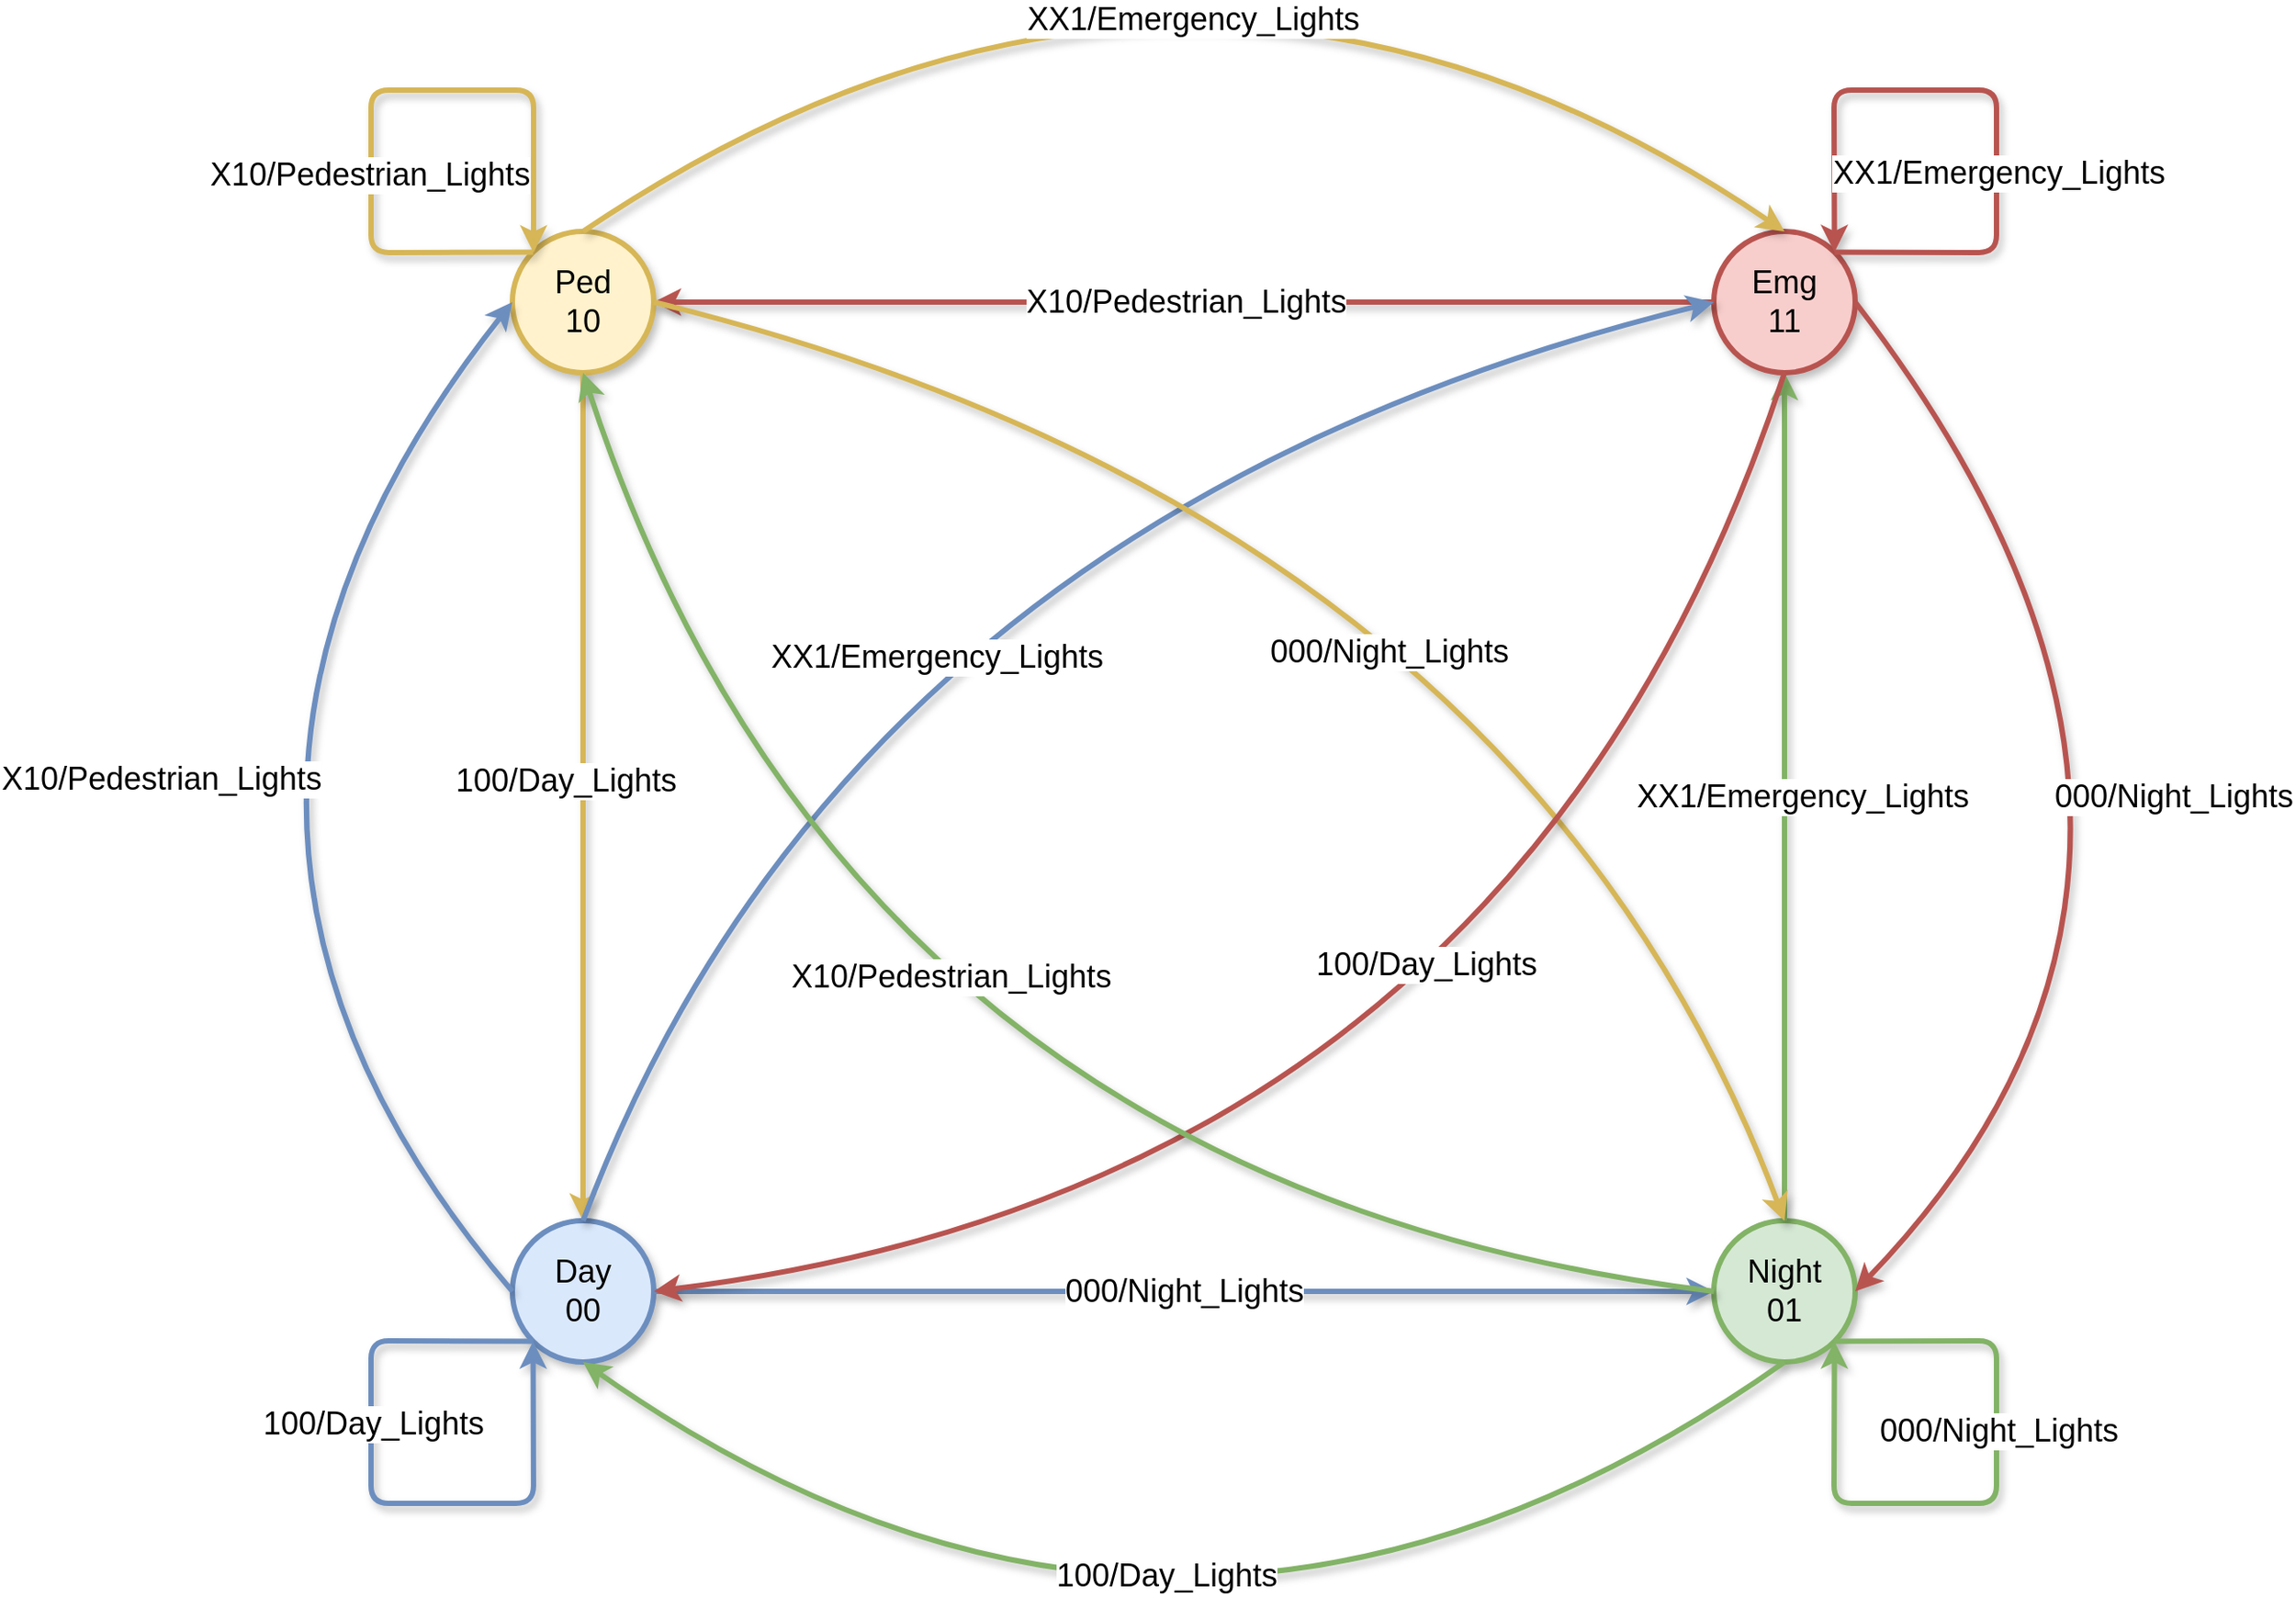 <mxfile version="12.2.6" type="google" pages="1"><diagram id="74ttbcEZGMD6W1L3lQOm" name="Page-1"><mxGraphModel dx="1705" dy="639" grid="1" gridSize="10" guides="1" tooltips="1" connect="1" arrows="1" fold="1" page="1" pageScale="1" pageWidth="850" pageHeight="1100" math="0" shadow="0"><root><mxCell id="0"/><mxCell id="1" parent="0"/><mxCell id="4YAS6pECnLeZX1qssxnh-2" value="&lt;font style=&quot;font-size: 18px;&quot;&gt;Ped&lt;br style=&quot;font-size: 18px;&quot;&gt;10&lt;/font&gt;" style="ellipse;whiteSpace=wrap;html=1;aspect=fixed;labelBackgroundColor=none;labelBorderColor=none;fontSize=18;fillColor=#fff2cc;strokeColor=#d6b656;strokeWidth=3;shadow=1;" parent="1" vertex="1"><mxGeometry x="40" y="200" width="80" height="80" as="geometry"/></mxCell><mxCell id="4YAS6pECnLeZX1qssxnh-3" value="Day&lt;br style=&quot;font-size: 18px;&quot;&gt;00" style="ellipse;whiteSpace=wrap;html=1;aspect=fixed;fontSize=18;strokeWidth=3;fillColor=#dae8fc;strokeColor=#6c8ebf;shadow=1;" parent="1" vertex="1"><mxGeometry x="40" y="760" width="80" height="80" as="geometry"/></mxCell><mxCell id="4YAS6pECnLeZX1qssxnh-4" value="Emg&lt;br style=&quot;font-size: 18px;&quot;&gt;11" style="ellipse;whiteSpace=wrap;html=1;aspect=fixed;fontSize=18;strokeWidth=3;fillColor=#f8cecc;strokeColor=#b85450;shadow=1;" parent="1" vertex="1"><mxGeometry x="720" y="200" width="80" height="80" as="geometry"/></mxCell><mxCell id="4YAS6pECnLeZX1qssxnh-5" value="Night&lt;br style=&quot;font-size: 18px;&quot;&gt;01" style="ellipse;whiteSpace=wrap;html=1;aspect=fixed;fontSize=18;strokeWidth=3;fillColor=#d5e8d4;strokeColor=#82b366;shadow=1;" parent="1" vertex="1"><mxGeometry x="720" y="760" width="80" height="80" as="geometry"/></mxCell><mxCell id="4YAS6pECnLeZX1qssxnh-14" value="" style="endArrow=classic;html=1;fontSize=18;exitX=0.5;exitY=0;exitDx=0;exitDy=0;entryX=0.5;entryY=0;entryDx=0;entryDy=0;curved=1;strokeWidth=3;fillColor=#fff2cc;strokeColor=#d6b656;shadow=1;" parent="1" source="4YAS6pECnLeZX1qssxnh-2" target="4YAS6pECnLeZX1qssxnh-4" edge="1"><mxGeometry width="50" height="50" relative="1" as="geometry"><mxPoint x="40" y="590" as="sourcePoint"/><mxPoint x="90" y="540" as="targetPoint"/><Array as="points"><mxPoint x="421" y="-30"/></Array></mxGeometry></mxCell><mxCell id="4YAS6pECnLeZX1qssxnh-34" value="&lt;font style=&quot;font-size: 18px&quot;&gt;XX1/Emergency_Lights&lt;/font&gt;" style="text;html=1;resizable=0;points=[];align=center;verticalAlign=middle;labelBackgroundColor=#ffffff;fontSize=18;" parent="4YAS6pECnLeZX1qssxnh-14" vertex="1" connectable="0"><mxGeometry x="0.05" y="-25" relative="1" as="geometry"><mxPoint x="1.5" y="78.5" as="offset"/></mxGeometry></mxCell><mxCell id="4YAS6pECnLeZX1qssxnh-15" value="" style="endArrow=classic;html=1;fontSize=18;entryX=0.5;entryY=1;entryDx=0;entryDy=0;curved=1;exitX=0.5;exitY=1;exitDx=0;exitDy=0;strokeWidth=3;fillColor=#d5e8d4;strokeColor=#82b366;shadow=1;" parent="1" source="4YAS6pECnLeZX1qssxnh-5" target="4YAS6pECnLeZX1qssxnh-3" edge="1"><mxGeometry width="50" height="50" relative="1" as="geometry"><mxPoint x="380" y="570" as="sourcePoint"/><mxPoint x="90" y="540" as="targetPoint"/><Array as="points"><mxPoint x="420" y="1080"/></Array></mxGeometry></mxCell><mxCell id="4YAS6pECnLeZX1qssxnh-37" value="&lt;font&gt;100/Day_Lights&lt;br&gt;&lt;/font&gt;" style="text;html=1;resizable=0;points=[];align=center;verticalAlign=middle;labelBackgroundColor=#ffffff;fontSize=18;fontColor=#000000;" parent="4YAS6pECnLeZX1qssxnh-15" vertex="1" connectable="0"><mxGeometry x="-0.045" y="-33" relative="1" as="geometry"><mxPoint x="-6.5" y="-82" as="offset"/></mxGeometry></mxCell><mxCell id="4YAS6pECnLeZX1qssxnh-17" value="" style="endArrow=classic;html=1;fontSize=18;entryX=0;entryY=0.5;entryDx=0;entryDy=0;exitX=0;exitY=0.5;exitDx=0;exitDy=0;curved=1;strokeWidth=3;fillColor=#dae8fc;strokeColor=#6c8ebf;shadow=1;" parent="1" source="4YAS6pECnLeZX1qssxnh-3" target="4YAS6pECnLeZX1qssxnh-2" edge="1"><mxGeometry width="50" height="50" relative="1" as="geometry"><mxPoint x="244" y="689.5" as="sourcePoint"/><mxPoint x="244" y="409.5" as="targetPoint"/><Array as="points"><mxPoint x="-190" y="531"/></Array></mxGeometry></mxCell><mxCell id="4YAS6pECnLeZX1qssxnh-35" value="&lt;font color=&quot;#000000&quot;&gt;X10/Pedestrian_Lights&lt;br&gt;&lt;/font&gt;" style="text;html=1;resizable=0;points=[];align=center;verticalAlign=middle;labelBackgroundColor=#ffffff;fontSize=18;fontColor=#FFD966;" parent="4YAS6pECnLeZX1qssxnh-17" vertex="1" connectable="0"><mxGeometry x="-0.024" relative="1" as="geometry"><mxPoint x="30.5" y="-21.5" as="offset"/></mxGeometry></mxCell><mxCell id="4YAS6pECnLeZX1qssxnh-20" value="" style="endArrow=classic;html=1;fontSize=18;entryX=1;entryY=0.5;entryDx=0;entryDy=0;exitX=1;exitY=0.5;exitDx=0;exitDy=0;curved=1;strokeWidth=3;fillColor=#f8cecc;strokeColor=#b85450;shadow=1;" parent="1" source="4YAS6pECnLeZX1qssxnh-4" target="4YAS6pECnLeZX1qssxnh-5" edge="1"><mxGeometry width="50" height="50" relative="1" as="geometry"><mxPoint x="600" y="850" as="sourcePoint"/><mxPoint x="650" y="800" as="targetPoint"/><Array as="points"><mxPoint x="1040" y="551"/></Array></mxGeometry></mxCell><mxCell id="4YAS6pECnLeZX1qssxnh-39" value="000/Night_Lights" style="text;html=1;resizable=0;points=[];align=center;verticalAlign=middle;labelBackgroundColor=#ffffff;fontSize=18;fontColor=#000000;" parent="4YAS6pECnLeZX1qssxnh-20" vertex="1" connectable="0"><mxGeometry x="0.107" y="27" relative="1" as="geometry"><mxPoint x="-68" y="-61.5" as="offset"/></mxGeometry></mxCell><mxCell id="4YAS6pECnLeZX1qssxnh-21" value="" style="endArrow=classic;html=1;fontSize=18;entryX=0.5;entryY=0;entryDx=0;entryDy=0;exitX=0.5;exitY=1;exitDx=0;exitDy=0;curved=1;strokeWidth=3;fillColor=#fff2cc;strokeColor=#d6b656;shadow=1;" parent="1" source="4YAS6pECnLeZX1qssxnh-2" target="4YAS6pECnLeZX1qssxnh-3" edge="1"><mxGeometry width="50" height="50" relative="1" as="geometry"><mxPoint x="190" y="850" as="sourcePoint"/><mxPoint x="240" y="800" as="targetPoint"/><Array as="points"/></mxGeometry></mxCell><mxCell id="4YAS6pECnLeZX1qssxnh-44" value="100/Day_Lights" style="text;html=1;resizable=0;points=[];align=center;verticalAlign=middle;labelBackgroundColor=#ffffff;fontSize=18;fontColor=#000000;" parent="4YAS6pECnLeZX1qssxnh-21" vertex="1" connectable="0"><mxGeometry x="-0.159" y="-94" relative="1" as="geometry"><mxPoint x="84" y="28.5" as="offset"/></mxGeometry></mxCell><mxCell id="4YAS6pECnLeZX1qssxnh-22" value="" style="endArrow=classic;html=1;fontSize=18;exitX=0.5;exitY=0;exitDx=0;exitDy=0;entryX=0.5;entryY=1;entryDx=0;entryDy=0;curved=1;strokeWidth=3;fillColor=#d5e8d4;strokeColor=#82b366;shadow=1;" parent="1" source="4YAS6pECnLeZX1qssxnh-5" target="4YAS6pECnLeZX1qssxnh-4" edge="1"><mxGeometry width="50" height="50" relative="1" as="geometry"><mxPoint x="190" y="850" as="sourcePoint"/><mxPoint x="240" y="800" as="targetPoint"/><Array as="points"/></mxGeometry></mxCell><mxCell id="4YAS6pECnLeZX1qssxnh-40" value="XX1/Emergency_Lights" style="text;html=1;resizable=0;points=[];align=center;verticalAlign=middle;labelBackgroundColor=#ffffff;fontSize=18;fontColor=#000000;" parent="4YAS6pECnLeZX1qssxnh-22" vertex="1" connectable="0"><mxGeometry x="-0.249" y="-102" relative="1" as="geometry"><mxPoint x="-92" y="-60" as="offset"/></mxGeometry></mxCell><mxCell id="4YAS6pECnLeZX1qssxnh-23" value="" style="endArrow=classic;html=1;strokeWidth=3;fontSize=18;exitX=0;exitY=0.5;exitDx=0;exitDy=0;curved=1;entryX=1;entryY=0.5;entryDx=0;entryDy=0;fillColor=#f8cecc;strokeColor=#b85450;shadow=1;" parent="1" source="4YAS6pECnLeZX1qssxnh-4" target="4YAS6pECnLeZX1qssxnh-2" edge="1"><mxGeometry width="50" height="50" relative="1" as="geometry"><mxPoint x="110" y="920" as="sourcePoint"/><mxPoint x="210" y="440" as="targetPoint"/><Array as="points"/></mxGeometry></mxCell><mxCell id="4YAS6pECnLeZX1qssxnh-42" value="X10/Pedestrian_Lights" style="text;html=1;resizable=0;points=[];align=center;verticalAlign=middle;labelBackgroundColor=#ffffff;fontSize=18;fontColor=#000000;" parent="4YAS6pECnLeZX1qssxnh-23" vertex="1" connectable="0"><mxGeometry x="-0.13" y="-83" relative="1" as="geometry"><mxPoint x="-38.5" y="83" as="offset"/></mxGeometry></mxCell><mxCell id="4YAS6pECnLeZX1qssxnh-24" value="" style="endArrow=classic;html=1;strokeWidth=3;fontSize=18;entryX=0;entryY=0.5;entryDx=0;entryDy=0;exitX=1;exitY=0.5;exitDx=0;exitDy=0;curved=1;fillColor=#dae8fc;strokeColor=#6c8ebf;shadow=1;" parent="1" source="4YAS6pECnLeZX1qssxnh-3" target="4YAS6pECnLeZX1qssxnh-5" edge="1"><mxGeometry width="50" height="50" relative="1" as="geometry"><mxPoint x="110" y="920" as="sourcePoint"/><mxPoint x="160" y="870" as="targetPoint"/><Array as="points"/></mxGeometry></mxCell><mxCell id="4YAS6pECnLeZX1qssxnh-38" value="000/Night_Lights" style="text;html=1;resizable=0;points=[];align=center;verticalAlign=middle;labelBackgroundColor=#ffffff;fontSize=18;fontColor=#000000;" parent="4YAS6pECnLeZX1qssxnh-24" vertex="1" connectable="0"><mxGeometry x="-0.099" y="-76" relative="1" as="geometry"><mxPoint x="29.5" y="-76" as="offset"/></mxGeometry></mxCell><mxCell id="4YAS6pECnLeZX1qssxnh-29" value="" style="endArrow=classic;html=1;strokeWidth=3;fontSize=18;exitX=0.5;exitY=0;exitDx=0;exitDy=0;entryX=0;entryY=0.5;entryDx=0;entryDy=0;curved=1;fillColor=#dae8fc;strokeColor=#6c8ebf;shadow=1;" parent="1" source="4YAS6pECnLeZX1qssxnh-3" target="4YAS6pECnLeZX1qssxnh-4" edge="1"><mxGeometry width="50" height="50" relative="1" as="geometry"><mxPoint x="110" y="920" as="sourcePoint"/><mxPoint x="160" y="870" as="targetPoint"/><Array as="points"><mxPoint x="230" y="360"/></Array></mxGeometry></mxCell><mxCell id="4YAS6pECnLeZX1qssxnh-43" value="XX1/Emergency_Lights" style="text;html=1;resizable=0;points=[];align=center;verticalAlign=middle;labelBackgroundColor=#ffffff;fontSize=18;fontColor=#000000;" parent="4YAS6pECnLeZX1qssxnh-29" vertex="1" connectable="0"><mxGeometry x="-0.274" y="-78" relative="1" as="geometry"><mxPoint x="8" y="-30.5" as="offset"/></mxGeometry></mxCell><mxCell id="4YAS6pECnLeZX1qssxnh-30" value="" style="endArrow=classic;html=1;strokeWidth=3;fontSize=18;entryX=0.5;entryY=0;entryDx=0;entryDy=0;curved=1;exitX=1;exitY=0.5;exitDx=0;exitDy=0;fillColor=#fff2cc;strokeColor=#d6b656;shadow=1;" parent="1" source="4YAS6pECnLeZX1qssxnh-2" target="4YAS6pECnLeZX1qssxnh-5" edge="1"><mxGeometry width="50" height="50" relative="1" as="geometry"><mxPoint x="390" y="280" as="sourcePoint"/><mxPoint x="160" y="870" as="targetPoint"/><Array as="points"><mxPoint x="610" y="360"/></Array></mxGeometry></mxCell><mxCell id="4YAS6pECnLeZX1qssxnh-55" value="000/Night_Lights" style="text;html=1;resizable=0;points=[];align=center;verticalAlign=middle;labelBackgroundColor=#ffffff;fontSize=18;fontColor=#000000;" parent="4YAS6pECnLeZX1qssxnh-30" vertex="1" connectable="0"><mxGeometry x="-0.033" y="-93" relative="1" as="geometry"><mxPoint as="offset"/></mxGeometry></mxCell><mxCell id="4YAS6pECnLeZX1qssxnh-31" value="" style="endArrow=classic;html=1;strokeWidth=3;fontSize=18;exitX=0.5;exitY=1;exitDx=0;exitDy=0;entryX=1;entryY=0.5;entryDx=0;entryDy=0;curved=1;fillColor=#f8cecc;strokeColor=#b85450;shadow=1;" parent="1" source="4YAS6pECnLeZX1qssxnh-4" target="4YAS6pECnLeZX1qssxnh-3" edge="1"><mxGeometry width="50" height="50" relative="1" as="geometry"><mxPoint x="110" y="920" as="sourcePoint"/><mxPoint x="160" y="870" as="targetPoint"/><Array as="points"><mxPoint x="610" y="740"/></Array></mxGeometry></mxCell><mxCell id="4YAS6pECnLeZX1qssxnh-54" value="100/Day_Lights" style="text;html=1;resizable=0;points=[];align=center;verticalAlign=middle;labelBackgroundColor=#ffffff;fontSize=18;fontColor=#000000;" parent="4YAS6pECnLeZX1qssxnh-31" vertex="1" connectable="0"><mxGeometry x="-0.22" y="-90" relative="1" as="geometry"><mxPoint as="offset"/></mxGeometry></mxCell><mxCell id="4YAS6pECnLeZX1qssxnh-33" value="" style="endArrow=classic;html=1;strokeWidth=3;fontSize=18;exitX=0;exitY=0.5;exitDx=0;exitDy=0;entryX=0.5;entryY=1;entryDx=0;entryDy=0;curved=1;fillColor=#d5e8d4;strokeColor=#82b366;shadow=1;" parent="1" source="4YAS6pECnLeZX1qssxnh-5" target="4YAS6pECnLeZX1qssxnh-2" edge="1"><mxGeometry width="50" height="50" relative="1" as="geometry"><mxPoint x="110" y="920" as="sourcePoint"/><mxPoint x="160" y="870" as="targetPoint"/><Array as="points"><mxPoint x="230" y="740"/></Array></mxGeometry></mxCell><mxCell id="4YAS6pECnLeZX1qssxnh-41" value="X10/Pedestrian_Lights" style="text;html=1;resizable=0;points=[];align=center;verticalAlign=middle;labelBackgroundColor=#ffffff;fontSize=18;fontColor=#000000;" parent="4YAS6pECnLeZX1qssxnh-33" vertex="1" connectable="0"><mxGeometry x="-0.08" y="-125" relative="1" as="geometry"><mxPoint x="-1" as="offset"/></mxGeometry></mxCell><mxCell id="4YAS6pECnLeZX1qssxnh-45" value="" style="endArrow=classic;html=1;shadow=1;strokeWidth=3;fontSize=18;fontColor=#000000;exitX=0;exitY=1;exitDx=0;exitDy=0;entryX=0;entryY=1;entryDx=0;entryDy=0;fillColor=#dae8fc;strokeColor=#6c8ebf;" parent="1" source="4YAS6pECnLeZX1qssxnh-3" target="4YAS6pECnLeZX1qssxnh-3" edge="1"><mxGeometry width="50" height="50" relative="1" as="geometry"><mxPoint x="-220" y="1040" as="sourcePoint"/><mxPoint x="52" y="920" as="targetPoint"/><Array as="points"><mxPoint x="-40" y="828"/><mxPoint x="-40" y="920"/><mxPoint x="52" y="920"/></Array></mxGeometry></mxCell><mxCell id="4YAS6pECnLeZX1qssxnh-52" value="100/Day_Lights" style="text;html=1;resizable=0;points=[];align=center;verticalAlign=middle;labelBackgroundColor=#ffffff;fontSize=18;fontColor=#000000;" parent="4YAS6pECnLeZX1qssxnh-45" vertex="1" connectable="0"><mxGeometry x="-0.247" y="1" relative="1" as="geometry"><mxPoint as="offset"/></mxGeometry></mxCell><mxCell id="4YAS6pECnLeZX1qssxnh-46" value="" style="endArrow=classic;html=1;shadow=1;strokeWidth=3;fontSize=18;fontColor=#000000;exitX=1;exitY=1;exitDx=0;exitDy=0;entryX=1;entryY=1;entryDx=0;entryDy=0;fillColor=#d5e8d4;strokeColor=#82b366;" parent="1" source="4YAS6pECnLeZX1qssxnh-5" target="4YAS6pECnLeZX1qssxnh-5" edge="1"><mxGeometry width="50" height="50" relative="1" as="geometry"><mxPoint x="-130" y="1040" as="sourcePoint"/><mxPoint x="788" y="920" as="targetPoint"/><Array as="points"><mxPoint x="880" y="828"/><mxPoint x="880" y="920"/><mxPoint x="788" y="920"/></Array></mxGeometry></mxCell><mxCell id="4YAS6pECnLeZX1qssxnh-53" value="000/Night_Lights" style="text;html=1;resizable=0;points=[];align=center;verticalAlign=middle;labelBackgroundColor=#ffffff;fontSize=18;fontColor=#000000;" parent="4YAS6pECnLeZX1qssxnh-46" vertex="1" connectable="0"><mxGeometry x="-0.225" y="1" relative="1" as="geometry"><mxPoint as="offset"/></mxGeometry></mxCell><mxCell id="4YAS6pECnLeZX1qssxnh-47" value="" style="endArrow=classic;html=1;shadow=1;strokeWidth=3;fontSize=18;fontColor=#000000;exitX=0;exitY=0;exitDx=0;exitDy=0;fillColor=#fff2cc;strokeColor=#d6b656;" parent="1" source="4YAS6pECnLeZX1qssxnh-2" edge="1"><mxGeometry width="50" height="50" relative="1" as="geometry"><mxPoint x="30" y="170" as="sourcePoint"/><mxPoint x="52" y="212" as="targetPoint"/><Array as="points"><mxPoint x="-40" y="212"/><mxPoint x="-40" y="120"/><mxPoint x="52" y="120"/></Array></mxGeometry></mxCell><mxCell id="4YAS6pECnLeZX1qssxnh-50" value="X10/Pedestrian_Lights" style="text;html=1;resizable=0;points=[];align=center;verticalAlign=middle;labelBackgroundColor=#ffffff;fontSize=18;fontColor=#000000;" parent="4YAS6pECnLeZX1qssxnh-47" vertex="1" connectable="0"><mxGeometry x="-0.262" y="1" relative="1" as="geometry"><mxPoint as="offset"/></mxGeometry></mxCell><mxCell id="4YAS6pECnLeZX1qssxnh-48" value="" style="endArrow=classic;html=1;shadow=1;strokeWidth=3;fontSize=18;fontColor=#000000;exitX=1;exitY=0;exitDx=0;exitDy=0;entryX=1;entryY=0;entryDx=0;entryDy=0;fillColor=#f8cecc;strokeColor=#b85450;" parent="1" source="4YAS6pECnLeZX1qssxnh-4" target="4YAS6pECnLeZX1qssxnh-4" edge="1"><mxGeometry width="50" height="50" relative="1" as="geometry"><mxPoint x="940" y="240" as="sourcePoint"/><mxPoint x="788" y="120" as="targetPoint"/><Array as="points"><mxPoint x="880" y="212"/><mxPoint x="880" y="120"/><mxPoint x="788" y="120"/></Array></mxGeometry></mxCell><mxCell id="4YAS6pECnLeZX1qssxnh-51" value="XX1/Emergency_Lights" style="text;html=1;resizable=0;points=[];align=center;verticalAlign=middle;labelBackgroundColor=#ffffff;fontSize=18;fontColor=#000000;" parent="4YAS6pECnLeZX1qssxnh-48" vertex="1" connectable="0"><mxGeometry x="-0.254" y="-1" relative="1" as="geometry"><mxPoint as="offset"/></mxGeometry></mxCell></root></mxGraphModel></diagram></mxfile>